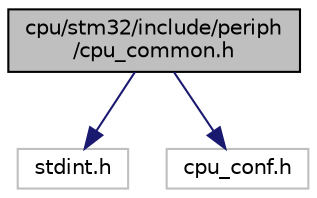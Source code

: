 digraph "cpu/stm32/include/periph/cpu_common.h"
{
 // LATEX_PDF_SIZE
  edge [fontname="Helvetica",fontsize="10",labelfontname="Helvetica",labelfontsize="10"];
  node [fontname="Helvetica",fontsize="10",shape=record];
  Node1 [label="cpu/stm32/include/periph\l/cpu_common.h",height=0.2,width=0.4,color="black", fillcolor="grey75", style="filled", fontcolor="black",tooltip="Common CPU definitions for the STM32 family."];
  Node1 -> Node2 [color="midnightblue",fontsize="10",style="solid",fontname="Helvetica"];
  Node2 [label="stdint.h",height=0.2,width=0.4,color="grey75", fillcolor="white", style="filled",tooltip=" "];
  Node1 -> Node3 [color="midnightblue",fontsize="10",style="solid",fontname="Helvetica"];
  Node3 [label="cpu_conf.h",height=0.2,width=0.4,color="grey75", fillcolor="white", style="filled",tooltip=" "];
}
